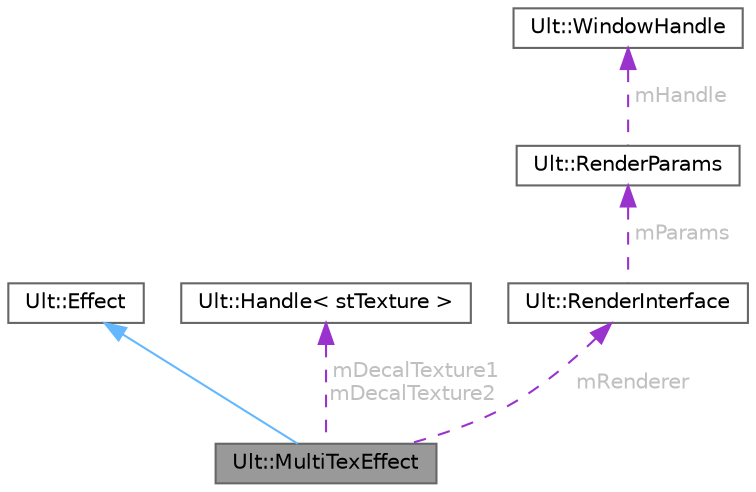 digraph "Ult::MultiTexEffect"
{
 // LATEX_PDF_SIZE
  bgcolor="transparent";
  edge [fontname=Helvetica,fontsize=10,labelfontname=Helvetica,labelfontsize=10];
  node [fontname=Helvetica,fontsize=10,shape=box,height=0.2,width=0.4];
  Node1 [id="Node000001",label="Ult::MultiTexEffect",height=0.2,width=0.4,color="gray40", fillcolor="grey60", style="filled", fontcolor="black",tooltip=" "];
  Node2 -> Node1 [id="edge1_Node000001_Node000002",dir="back",color="steelblue1",style="solid",tooltip=" "];
  Node2 [id="Node000002",label="Ult::Effect",height=0.2,width=0.4,color="gray40", fillcolor="white", style="filled",URL="$class_ult_1_1_effect.html",tooltip=" "];
  Node3 -> Node1 [id="edge2_Node000001_Node000003",dir="back",color="darkorchid3",style="dashed",tooltip=" ",label=" mDecalTexture1\nmDecalTexture2",fontcolor="grey" ];
  Node3 [id="Node000003",label="Ult::Handle\< stTexture \>",height=0.2,width=0.4,color="gray40", fillcolor="white", style="filled",URL="$class_ult_1_1_handle.html",tooltip=" "];
  Node4 -> Node1 [id="edge3_Node000001_Node000004",dir="back",color="darkorchid3",style="dashed",tooltip=" ",label=" mRenderer",fontcolor="grey" ];
  Node4 [id="Node000004",label="Ult::RenderInterface",height=0.2,width=0.4,color="gray40", fillcolor="white", style="filled",URL="$class_ult_1_1_render_interface.html",tooltip=" "];
  Node5 -> Node4 [id="edge4_Node000004_Node000005",dir="back",color="darkorchid3",style="dashed",tooltip=" ",label=" mParams",fontcolor="grey" ];
  Node5 [id="Node000005",label="Ult::RenderParams",height=0.2,width=0.4,color="gray40", fillcolor="white", style="filled",URL="$struct_ult_1_1_render_params.html",tooltip=" "];
  Node6 -> Node5 [id="edge5_Node000005_Node000006",dir="back",color="darkorchid3",style="dashed",tooltip=" ",label=" mHandle",fontcolor="grey" ];
  Node6 [id="Node000006",label="Ult::WindowHandle",height=0.2,width=0.4,color="gray40", fillcolor="white", style="filled",URL="$class_ult_1_1_window_handle.html",tooltip=" "];
}

